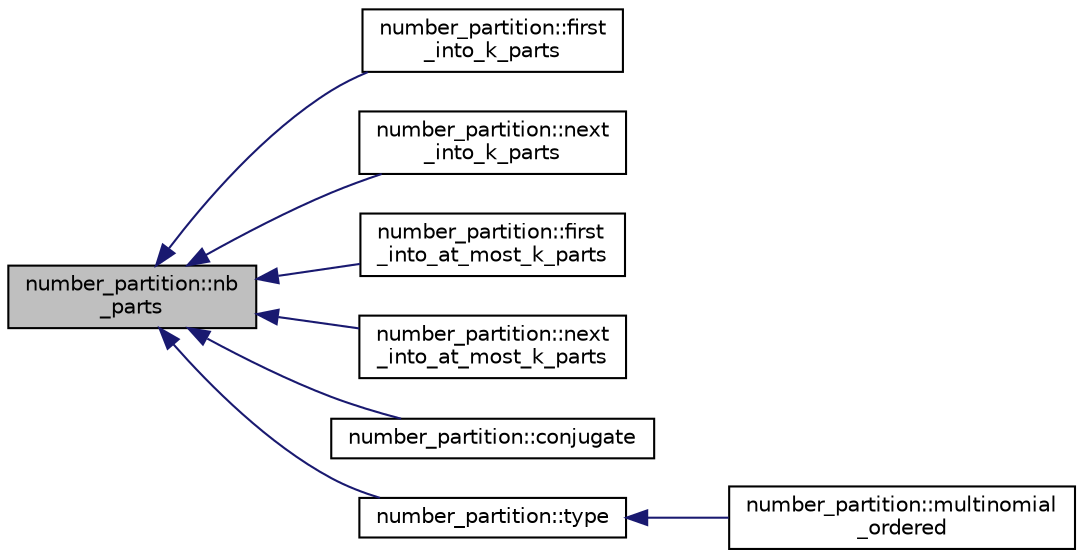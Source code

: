 digraph "number_partition::nb_parts"
{
  edge [fontname="Helvetica",fontsize="10",labelfontname="Helvetica",labelfontsize="10"];
  node [fontname="Helvetica",fontsize="10",shape=record];
  rankdir="LR";
  Node1085 [label="number_partition::nb\l_parts",height=0.2,width=0.4,color="black", fillcolor="grey75", style="filled", fontcolor="black"];
  Node1085 -> Node1086 [dir="back",color="midnightblue",fontsize="10",style="solid",fontname="Helvetica"];
  Node1086 [label="number_partition::first\l_into_k_parts",height=0.2,width=0.4,color="black", fillcolor="white", style="filled",URL="$df/d50/classnumber__partition.html#a5c27373cb7638344c463e32ed63e7e51"];
  Node1085 -> Node1087 [dir="back",color="midnightblue",fontsize="10",style="solid",fontname="Helvetica"];
  Node1087 [label="number_partition::next\l_into_k_parts",height=0.2,width=0.4,color="black", fillcolor="white", style="filled",URL="$df/d50/classnumber__partition.html#a6067c3203b1dbaa8e77bca841132f442"];
  Node1085 -> Node1088 [dir="back",color="midnightblue",fontsize="10",style="solid",fontname="Helvetica"];
  Node1088 [label="number_partition::first\l_into_at_most_k_parts",height=0.2,width=0.4,color="black", fillcolor="white", style="filled",URL="$df/d50/classnumber__partition.html#a36626dcbbaddba73cef7ff5c4521b325"];
  Node1085 -> Node1089 [dir="back",color="midnightblue",fontsize="10",style="solid",fontname="Helvetica"];
  Node1089 [label="number_partition::next\l_into_at_most_k_parts",height=0.2,width=0.4,color="black", fillcolor="white", style="filled",URL="$df/d50/classnumber__partition.html#a5fe0dbb26444dd0f5a487dacb93e715b"];
  Node1085 -> Node1090 [dir="back",color="midnightblue",fontsize="10",style="solid",fontname="Helvetica"];
  Node1090 [label="number_partition::conjugate",height=0.2,width=0.4,color="black", fillcolor="white", style="filled",URL="$df/d50/classnumber__partition.html#aee718664947704f316f520a7abba52d8"];
  Node1085 -> Node1091 [dir="back",color="midnightblue",fontsize="10",style="solid",fontname="Helvetica"];
  Node1091 [label="number_partition::type",height=0.2,width=0.4,color="black", fillcolor="white", style="filled",URL="$df/d50/classnumber__partition.html#a0f194ccc525edcb22249744c3b0c65cb"];
  Node1091 -> Node1092 [dir="back",color="midnightblue",fontsize="10",style="solid",fontname="Helvetica"];
  Node1092 [label="number_partition::multinomial\l_ordered",height=0.2,width=0.4,color="black", fillcolor="white", style="filled",URL="$df/d50/classnumber__partition.html#a0d92a28d0d047c698d1c1c8fb93a6608"];
}
